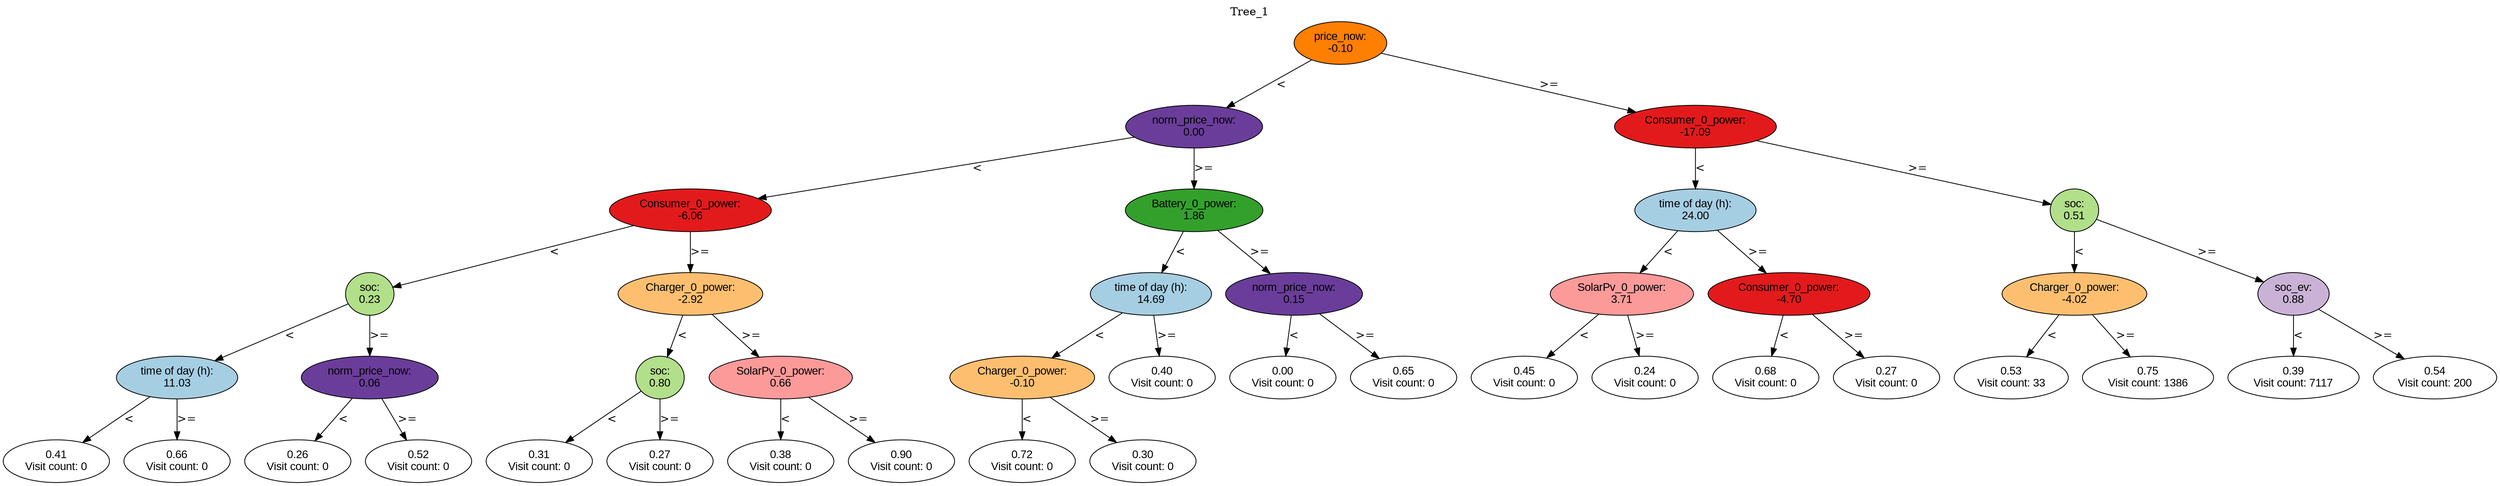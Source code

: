 digraph BST {
    node [fontname="Arial" style=filled colorscheme=paired12];
    0 [ label = "price_now:
-0.10" fillcolor=8];
    1 [ label = "norm_price_now:
0.00" fillcolor=10];
    2 [ label = "Consumer_0_power:
-6.06" fillcolor=6];
    3 [ label = "soc:
0.23" fillcolor=3];
    4 [ label = "time of day (h):
11.03" fillcolor=1];
    5 [ label = "0.41
Visit count: 0" fillcolor=white];
    6 [ label = "0.66
Visit count: 0" fillcolor=white];
    7 [ label = "norm_price_now:
0.06" fillcolor=10];
    8 [ label = "0.26
Visit count: 0" fillcolor=white];
    9 [ label = "0.52
Visit count: 0" fillcolor=white];
    10 [ label = "Charger_0_power:
-2.92" fillcolor=7];
    11 [ label = "soc:
0.80" fillcolor=3];
    12 [ label = "0.31
Visit count: 0" fillcolor=white];
    13 [ label = "0.27
Visit count: 0" fillcolor=white];
    14 [ label = "SolarPv_0_power:
0.66" fillcolor=5];
    15 [ label = "0.38
Visit count: 0" fillcolor=white];
    16 [ label = "0.90
Visit count: 0" fillcolor=white];
    17 [ label = "Battery_0_power:
1.86" fillcolor=4];
    18 [ label = "time of day (h):
14.69" fillcolor=1];
    19 [ label = "Charger_0_power:
-0.10" fillcolor=7];
    20 [ label = "0.72
Visit count: 0" fillcolor=white];
    21 [ label = "0.30
Visit count: 0" fillcolor=white];
    22 [ label = "0.40
Visit count: 0" fillcolor=white];
    23 [ label = "norm_price_now:
0.15" fillcolor=10];
    24 [ label = "0.00
Visit count: 0" fillcolor=white];
    25 [ label = "0.65
Visit count: 0" fillcolor=white];
    26 [ label = "Consumer_0_power:
-17.09" fillcolor=6];
    27 [ label = "time of day (h):
24.00" fillcolor=1];
    28 [ label = "SolarPv_0_power:
3.71" fillcolor=5];
    29 [ label = "0.45
Visit count: 0" fillcolor=white];
    30 [ label = "0.24
Visit count: 0" fillcolor=white];
    31 [ label = "Consumer_0_power:
-4.70" fillcolor=6];
    32 [ label = "0.68
Visit count: 0" fillcolor=white];
    33 [ label = "0.27
Visit count: 0" fillcolor=white];
    34 [ label = "soc:
0.51" fillcolor=3];
    35 [ label = "Charger_0_power:
-4.02" fillcolor=7];
    36 [ label = "0.53
Visit count: 33" fillcolor=white];
    37 [ label = "0.75
Visit count: 1386" fillcolor=white];
    38 [ label = "soc_ev:
0.88" fillcolor=9];
    39 [ label = "0.39
Visit count: 7117" fillcolor=white];
    40 [ label = "0.54
Visit count: 200" fillcolor=white];

    0  -> 1[ label = "<"];
    0  -> 26[ label = ">="];
    1  -> 2[ label = "<"];
    1  -> 17[ label = ">="];
    2  -> 3[ label = "<"];
    2  -> 10[ label = ">="];
    3  -> 4[ label = "<"];
    3  -> 7[ label = ">="];
    4  -> 5[ label = "<"];
    4  -> 6[ label = ">="];
    7  -> 8[ label = "<"];
    7  -> 9[ label = ">="];
    10  -> 11[ label = "<"];
    10  -> 14[ label = ">="];
    11  -> 12[ label = "<"];
    11  -> 13[ label = ">="];
    14  -> 15[ label = "<"];
    14  -> 16[ label = ">="];
    17  -> 18[ label = "<"];
    17  -> 23[ label = ">="];
    18  -> 19[ label = "<"];
    18  -> 22[ label = ">="];
    19  -> 20[ label = "<"];
    19  -> 21[ label = ">="];
    23  -> 24[ label = "<"];
    23  -> 25[ label = ">="];
    26  -> 27[ label = "<"];
    26  -> 34[ label = ">="];
    27  -> 28[ label = "<"];
    27  -> 31[ label = ">="];
    28  -> 29[ label = "<"];
    28  -> 30[ label = ">="];
    31  -> 32[ label = "<"];
    31  -> 33[ label = ">="];
    34  -> 35[ label = "<"];
    34  -> 38[ label = ">="];
    35  -> 36[ label = "<"];
    35  -> 37[ label = ">="];
    38  -> 39[ label = "<"];
    38  -> 40[ label = ">="];

    labelloc="t";
    label="Tree_1";
}